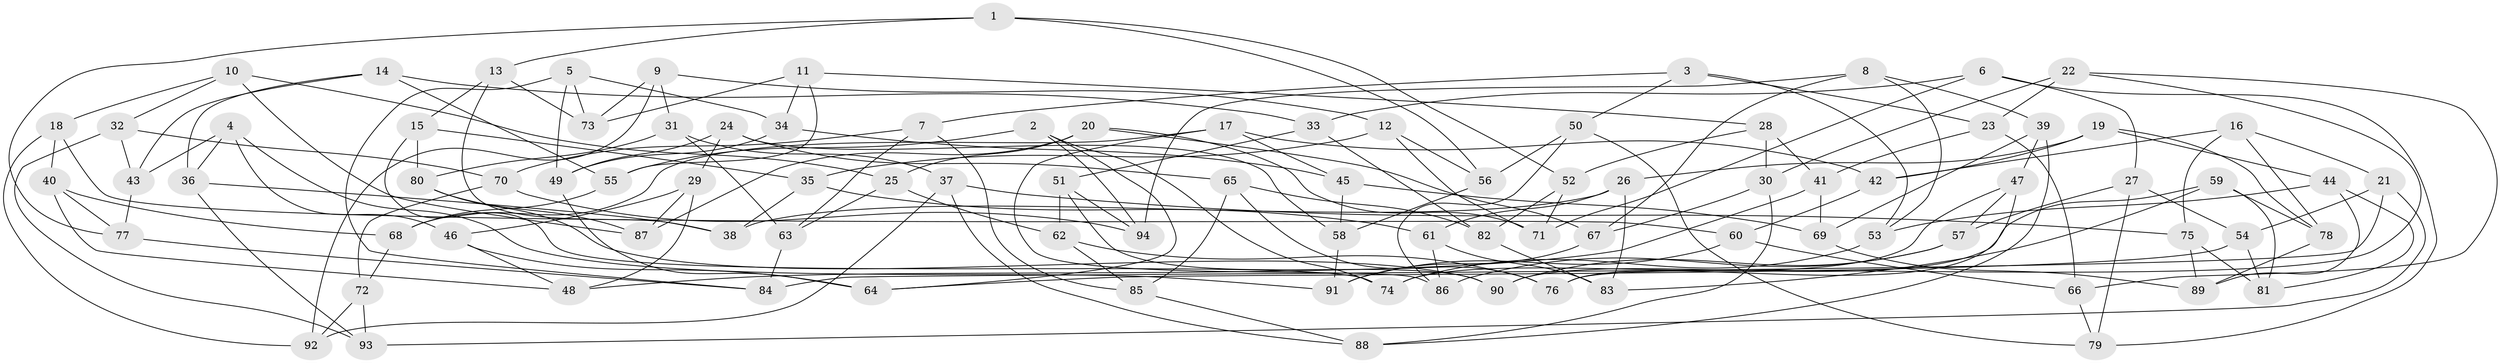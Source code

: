 // Generated by graph-tools (version 1.1) at 2025/37/03/09/25 02:37:49]
// undirected, 94 vertices, 188 edges
graph export_dot {
graph [start="1"]
  node [color=gray90,style=filled];
  1;
  2;
  3;
  4;
  5;
  6;
  7;
  8;
  9;
  10;
  11;
  12;
  13;
  14;
  15;
  16;
  17;
  18;
  19;
  20;
  21;
  22;
  23;
  24;
  25;
  26;
  27;
  28;
  29;
  30;
  31;
  32;
  33;
  34;
  35;
  36;
  37;
  38;
  39;
  40;
  41;
  42;
  43;
  44;
  45;
  46;
  47;
  48;
  49;
  50;
  51;
  52;
  53;
  54;
  55;
  56;
  57;
  58;
  59;
  60;
  61;
  62;
  63;
  64;
  65;
  66;
  67;
  68;
  69;
  70;
  71;
  72;
  73;
  74;
  75;
  76;
  77;
  78;
  79;
  80;
  81;
  82;
  83;
  84;
  85;
  86;
  87;
  88;
  89;
  90;
  91;
  92;
  93;
  94;
  1 -- 13;
  1 -- 52;
  1 -- 56;
  1 -- 77;
  2 -- 55;
  2 -- 64;
  2 -- 94;
  2 -- 74;
  3 -- 23;
  3 -- 7;
  3 -- 50;
  3 -- 53;
  4 -- 46;
  4 -- 91;
  4 -- 36;
  4 -- 43;
  5 -- 73;
  5 -- 84;
  5 -- 34;
  5 -- 49;
  6 -- 79;
  6 -- 33;
  6 -- 71;
  6 -- 27;
  7 -- 85;
  7 -- 70;
  7 -- 63;
  8 -- 39;
  8 -- 67;
  8 -- 53;
  8 -- 94;
  9 -- 92;
  9 -- 73;
  9 -- 12;
  9 -- 31;
  10 -- 32;
  10 -- 87;
  10 -- 18;
  10 -- 25;
  11 -- 28;
  11 -- 73;
  11 -- 34;
  11 -- 55;
  12 -- 71;
  12 -- 35;
  12 -- 56;
  13 -- 38;
  13 -- 15;
  13 -- 73;
  14 -- 36;
  14 -- 55;
  14 -- 33;
  14 -- 43;
  15 -- 35;
  15 -- 74;
  15 -- 80;
  16 -- 75;
  16 -- 21;
  16 -- 42;
  16 -- 78;
  17 -- 68;
  17 -- 42;
  17 -- 86;
  17 -- 45;
  18 -- 60;
  18 -- 92;
  18 -- 40;
  19 -- 44;
  19 -- 42;
  19 -- 78;
  19 -- 26;
  20 -- 25;
  20 -- 71;
  20 -- 67;
  20 -- 87;
  21 -- 54;
  21 -- 84;
  21 -- 93;
  22 -- 66;
  22 -- 23;
  22 -- 30;
  22 -- 76;
  23 -- 41;
  23 -- 66;
  24 -- 65;
  24 -- 58;
  24 -- 29;
  24 -- 49;
  25 -- 62;
  25 -- 63;
  26 -- 83;
  26 -- 38;
  26 -- 61;
  27 -- 79;
  27 -- 54;
  27 -- 57;
  28 -- 52;
  28 -- 30;
  28 -- 41;
  29 -- 48;
  29 -- 46;
  29 -- 87;
  30 -- 88;
  30 -- 67;
  31 -- 63;
  31 -- 80;
  31 -- 37;
  32 -- 70;
  32 -- 93;
  32 -- 43;
  33 -- 51;
  33 -- 82;
  34 -- 45;
  34 -- 49;
  35 -- 61;
  35 -- 38;
  36 -- 93;
  36 -- 38;
  37 -- 75;
  37 -- 88;
  37 -- 92;
  39 -- 47;
  39 -- 88;
  39 -- 69;
  40 -- 77;
  40 -- 68;
  40 -- 48;
  41 -- 69;
  41 -- 48;
  42 -- 60;
  43 -- 77;
  44 -- 89;
  44 -- 81;
  44 -- 53;
  45 -- 58;
  45 -- 69;
  46 -- 48;
  46 -- 64;
  47 -- 76;
  47 -- 74;
  47 -- 57;
  49 -- 64;
  50 -- 79;
  50 -- 56;
  50 -- 86;
  51 -- 62;
  51 -- 94;
  51 -- 90;
  52 -- 71;
  52 -- 82;
  53 -- 74;
  54 -- 81;
  54 -- 64;
  55 -- 68;
  56 -- 58;
  57 -- 90;
  57 -- 86;
  58 -- 91;
  59 -- 83;
  59 -- 81;
  59 -- 78;
  59 -- 90;
  60 -- 91;
  60 -- 66;
  61 -- 86;
  61 -- 83;
  62 -- 76;
  62 -- 85;
  63 -- 84;
  65 -- 76;
  65 -- 82;
  65 -- 85;
  66 -- 79;
  67 -- 91;
  68 -- 72;
  69 -- 89;
  70 -- 94;
  70 -- 72;
  72 -- 92;
  72 -- 93;
  75 -- 81;
  75 -- 89;
  77 -- 84;
  78 -- 89;
  80 -- 87;
  80 -- 90;
  82 -- 83;
  85 -- 88;
}
